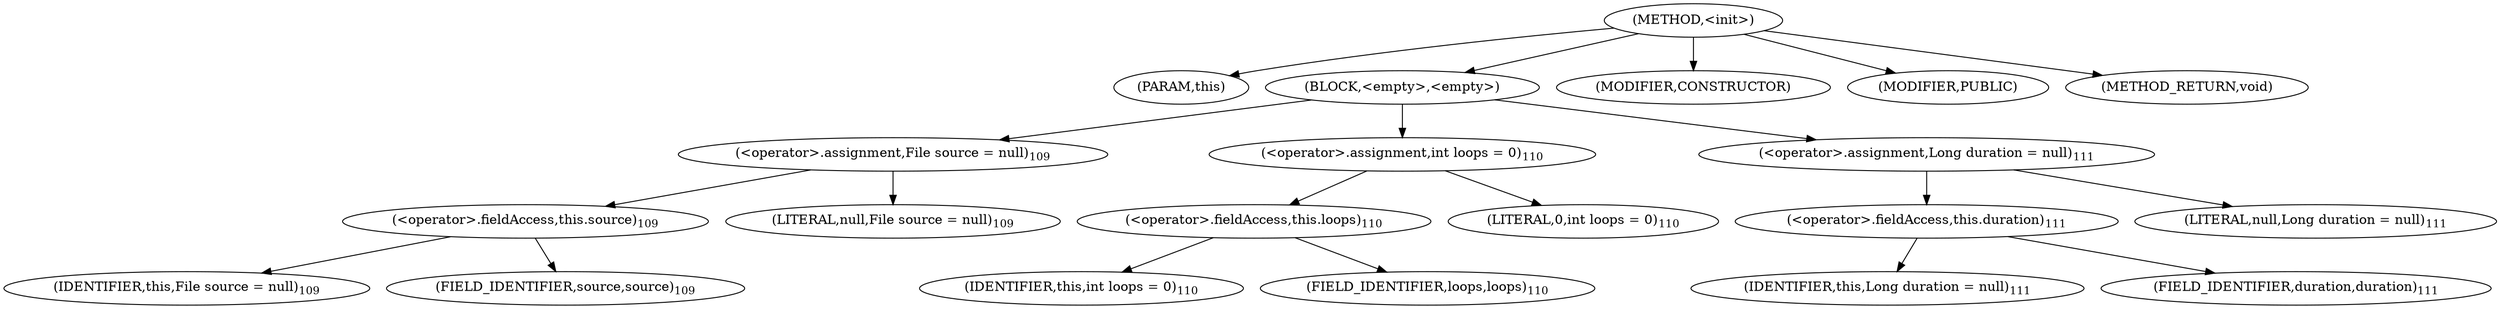 digraph "&lt;init&gt;" {  
"366" [label = <(METHOD,&lt;init&gt;)> ]
"367" [label = <(PARAM,this)> ]
"368" [label = <(BLOCK,&lt;empty&gt;,&lt;empty&gt;)> ]
"369" [label = <(&lt;operator&gt;.assignment,File source = null)<SUB>109</SUB>> ]
"370" [label = <(&lt;operator&gt;.fieldAccess,this.source)<SUB>109</SUB>> ]
"371" [label = <(IDENTIFIER,this,File source = null)<SUB>109</SUB>> ]
"372" [label = <(FIELD_IDENTIFIER,source,source)<SUB>109</SUB>> ]
"373" [label = <(LITERAL,null,File source = null)<SUB>109</SUB>> ]
"374" [label = <(&lt;operator&gt;.assignment,int loops = 0)<SUB>110</SUB>> ]
"375" [label = <(&lt;operator&gt;.fieldAccess,this.loops)<SUB>110</SUB>> ]
"376" [label = <(IDENTIFIER,this,int loops = 0)<SUB>110</SUB>> ]
"377" [label = <(FIELD_IDENTIFIER,loops,loops)<SUB>110</SUB>> ]
"378" [label = <(LITERAL,0,int loops = 0)<SUB>110</SUB>> ]
"379" [label = <(&lt;operator&gt;.assignment,Long duration = null)<SUB>111</SUB>> ]
"380" [label = <(&lt;operator&gt;.fieldAccess,this.duration)<SUB>111</SUB>> ]
"381" [label = <(IDENTIFIER,this,Long duration = null)<SUB>111</SUB>> ]
"382" [label = <(FIELD_IDENTIFIER,duration,duration)<SUB>111</SUB>> ]
"383" [label = <(LITERAL,null,Long duration = null)<SUB>111</SUB>> ]
"384" [label = <(MODIFIER,CONSTRUCTOR)> ]
"385" [label = <(MODIFIER,PUBLIC)> ]
"386" [label = <(METHOD_RETURN,void)> ]
  "366" -> "367" 
  "366" -> "368" 
  "366" -> "384" 
  "366" -> "385" 
  "366" -> "386" 
  "368" -> "369" 
  "368" -> "374" 
  "368" -> "379" 
  "369" -> "370" 
  "369" -> "373" 
  "370" -> "371" 
  "370" -> "372" 
  "374" -> "375" 
  "374" -> "378" 
  "375" -> "376" 
  "375" -> "377" 
  "379" -> "380" 
  "379" -> "383" 
  "380" -> "381" 
  "380" -> "382" 
}
